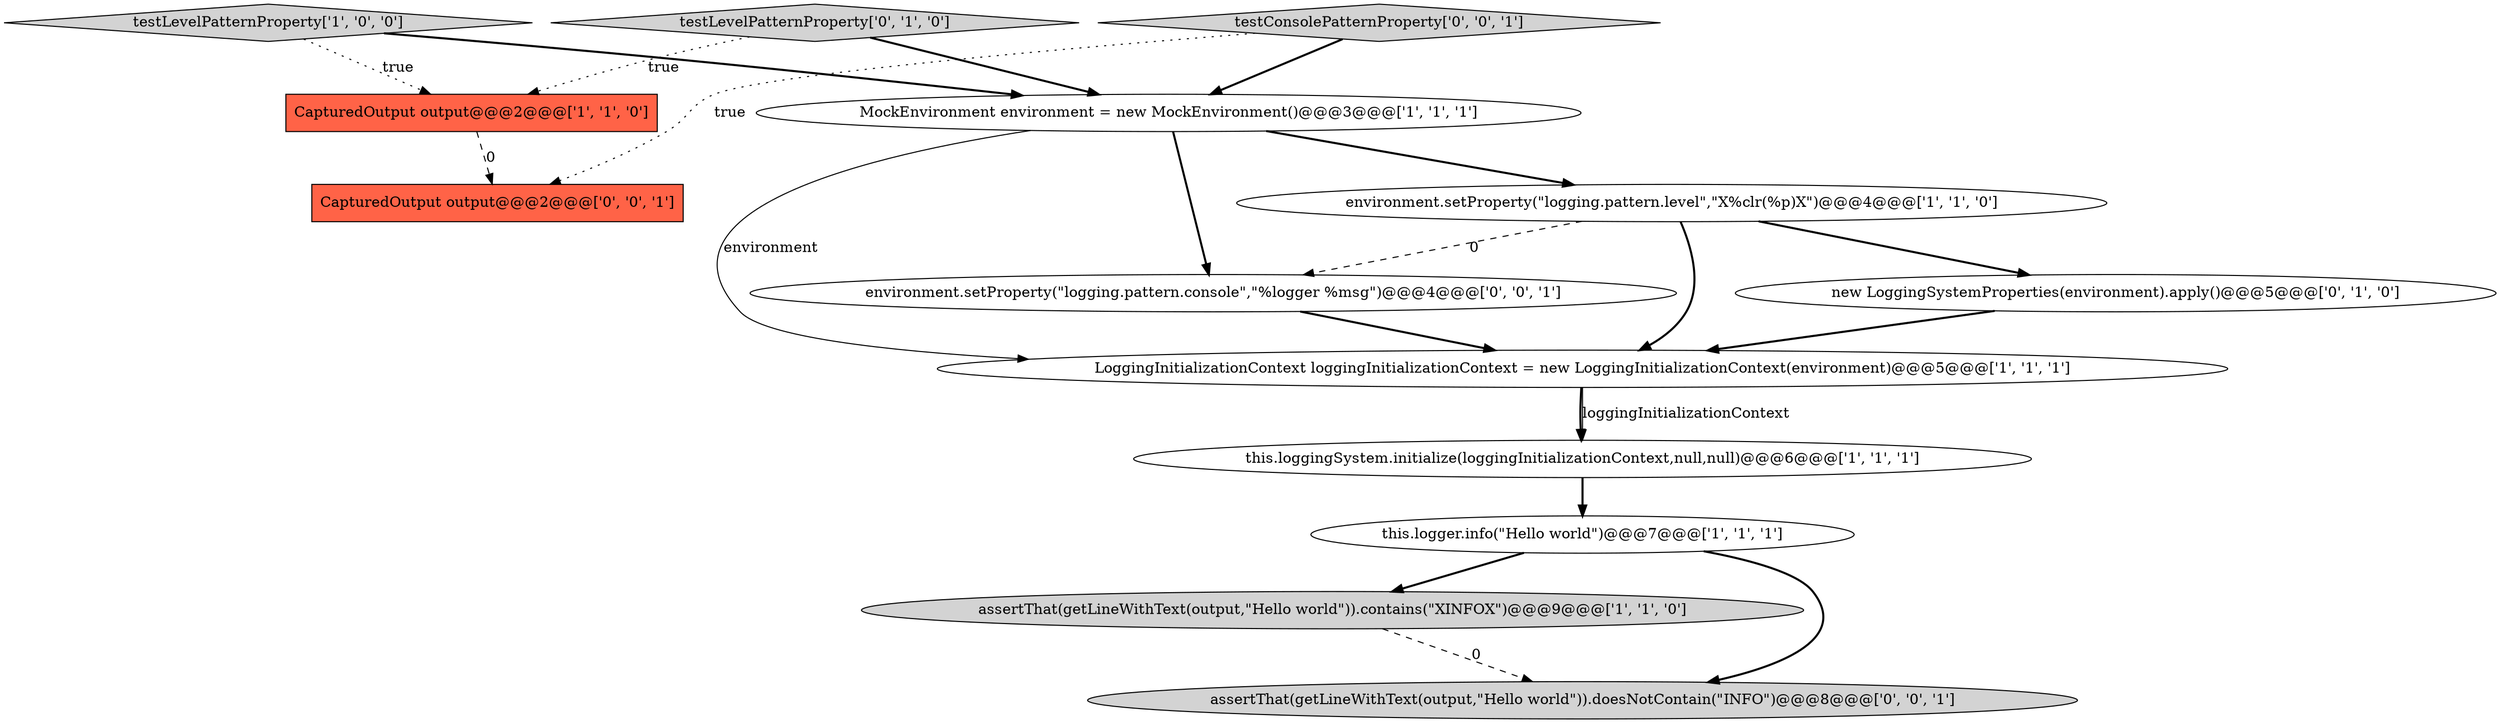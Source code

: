 digraph {
7 [style = filled, label = "CapturedOutput output@@@2@@@['1', '1', '0']", fillcolor = tomato, shape = box image = "AAA0AAABBB1BBB"];
2 [style = filled, label = "this.loggingSystem.initialize(loggingInitializationContext,null,null)@@@6@@@['1', '1', '1']", fillcolor = white, shape = ellipse image = "AAA0AAABBB1BBB"];
4 [style = filled, label = "testLevelPatternProperty['1', '0', '0']", fillcolor = lightgray, shape = diamond image = "AAA0AAABBB1BBB"];
8 [style = filled, label = "testLevelPatternProperty['0', '1', '0']", fillcolor = lightgray, shape = diamond image = "AAA0AAABBB2BBB"];
6 [style = filled, label = "MockEnvironment environment = new MockEnvironment()@@@3@@@['1', '1', '1']", fillcolor = white, shape = ellipse image = "AAA0AAABBB1BBB"];
10 [style = filled, label = "assertThat(getLineWithText(output,\"Hello world\")).doesNotContain(\"INFO\")@@@8@@@['0', '0', '1']", fillcolor = lightgray, shape = ellipse image = "AAA0AAABBB3BBB"];
0 [style = filled, label = "assertThat(getLineWithText(output,\"Hello world\")).contains(\"XINFOX\")@@@9@@@['1', '1', '0']", fillcolor = lightgray, shape = ellipse image = "AAA0AAABBB1BBB"];
12 [style = filled, label = "testConsolePatternProperty['0', '0', '1']", fillcolor = lightgray, shape = diamond image = "AAA0AAABBB3BBB"];
5 [style = filled, label = "LoggingInitializationContext loggingInitializationContext = new LoggingInitializationContext(environment)@@@5@@@['1', '1', '1']", fillcolor = white, shape = ellipse image = "AAA0AAABBB1BBB"];
11 [style = filled, label = "CapturedOutput output@@@2@@@['0', '0', '1']", fillcolor = tomato, shape = box image = "AAA0AAABBB3BBB"];
13 [style = filled, label = "environment.setProperty(\"logging.pattern.console\",\"%logger %msg\")@@@4@@@['0', '0', '1']", fillcolor = white, shape = ellipse image = "AAA0AAABBB3BBB"];
1 [style = filled, label = "environment.setProperty(\"logging.pattern.level\",\"X%clr(%p)X\")@@@4@@@['1', '1', '0']", fillcolor = white, shape = ellipse image = "AAA0AAABBB1BBB"];
3 [style = filled, label = "this.logger.info(\"Hello world\")@@@7@@@['1', '1', '1']", fillcolor = white, shape = ellipse image = "AAA0AAABBB1BBB"];
9 [style = filled, label = "new LoggingSystemProperties(environment).apply()@@@5@@@['0', '1', '0']", fillcolor = white, shape = ellipse image = "AAA1AAABBB2BBB"];
5->2 [style = bold, label=""];
4->6 [style = bold, label=""];
3->10 [style = bold, label=""];
1->9 [style = bold, label=""];
12->11 [style = dotted, label="true"];
4->7 [style = dotted, label="true"];
0->10 [style = dashed, label="0"];
7->11 [style = dashed, label="0"];
6->13 [style = bold, label=""];
8->6 [style = bold, label=""];
8->7 [style = dotted, label="true"];
1->13 [style = dashed, label="0"];
2->3 [style = bold, label=""];
6->5 [style = solid, label="environment"];
3->0 [style = bold, label=""];
5->2 [style = solid, label="loggingInitializationContext"];
9->5 [style = bold, label=""];
6->1 [style = bold, label=""];
13->5 [style = bold, label=""];
12->6 [style = bold, label=""];
1->5 [style = bold, label=""];
}
